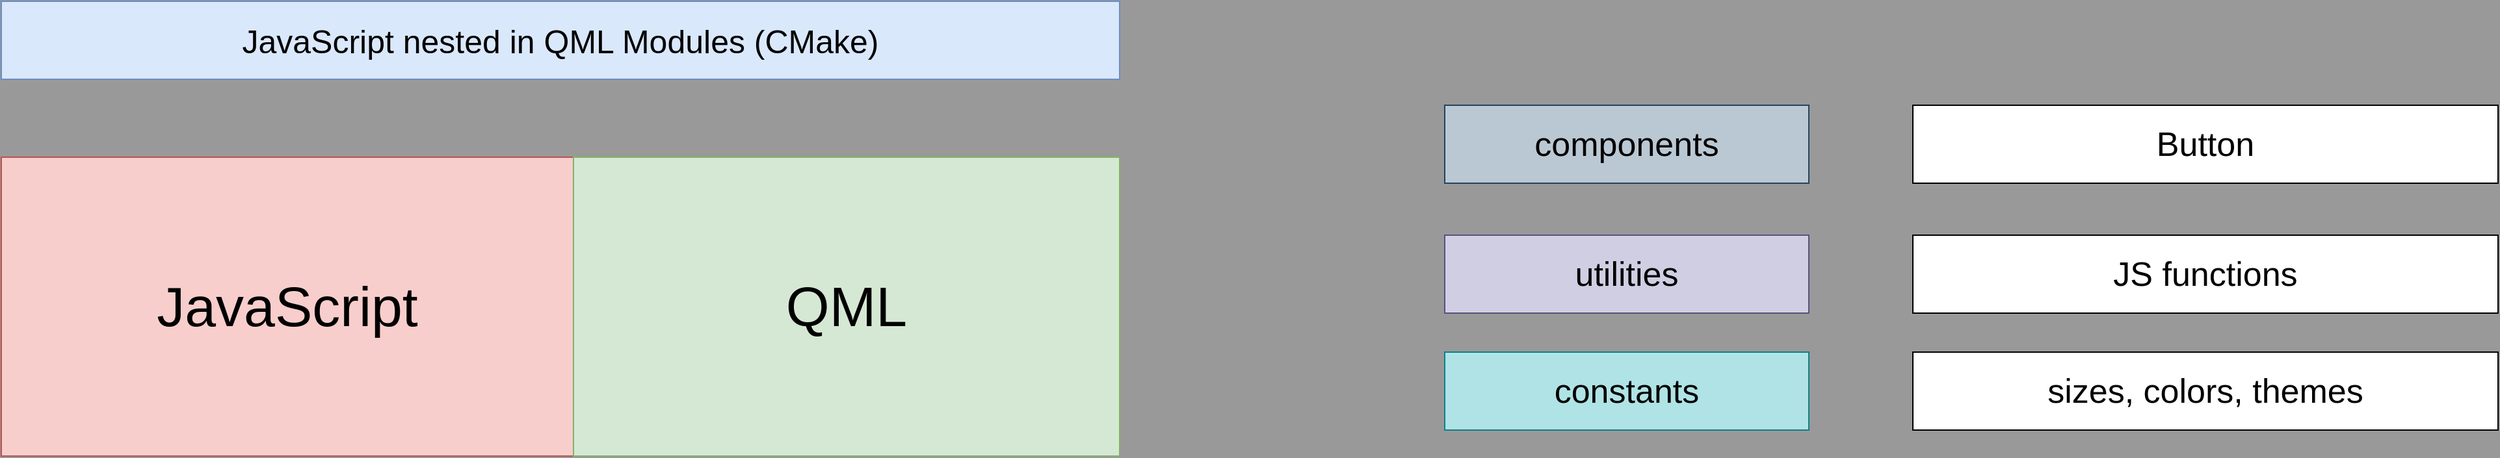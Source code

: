 <mxfile version="21.2.8" type="device">
  <diagram name="Page-1" id="2XWkQP5S-hDbL94sL5Vg">
    <mxGraphModel dx="2058" dy="1180" grid="1" gridSize="10" guides="1" tooltips="1" connect="1" arrows="1" fold="1" page="1" pageScale="1" pageWidth="3300" pageHeight="4681" background="#999999" math="0" shadow="0">
      <root>
        <mxCell id="0" />
        <mxCell id="1" parent="0" />
        <mxCell id="APLwThIm-aDqV8bCMrbt-1" value="JavaScript nested in QML Modules (CMake)" style="rounded=0;whiteSpace=wrap;html=1;fontSize=25;fillColor=#dae8fc;strokeColor=#6c8ebf;" parent="1" vertex="1">
          <mxGeometry x="1190" y="260" width="860" height="60" as="geometry" />
        </mxCell>
        <mxCell id="AgI4lJf8-Eyjv56uBOGG-1" value="JavaScript" style="rounded=0;whiteSpace=wrap;html=1;fontSize=43;fillColor=#f8cecc;strokeColor=#b85450;" parent="1" vertex="1">
          <mxGeometry x="1190" y="380" width="440" height="230" as="geometry" />
        </mxCell>
        <mxCell id="AgI4lJf8-Eyjv56uBOGG-2" value="QML" style="rounded=0;whiteSpace=wrap;html=1;fontSize=43;fillColor=#d5e8d4;strokeColor=#82b366;" parent="1" vertex="1">
          <mxGeometry x="1630" y="380" width="420" height="230" as="geometry" />
        </mxCell>
        <mxCell id="KW_APl7xmqNeMr_W1B6V-1" value="components" style="rounded=0;whiteSpace=wrap;html=1;fontSize=26;fillColor=#bac8d3;strokeColor=#23445d;" vertex="1" parent="1">
          <mxGeometry x="2300" y="340" width="280" height="60" as="geometry" />
        </mxCell>
        <mxCell id="KW_APl7xmqNeMr_W1B6V-2" value="utilities" style="rounded=0;whiteSpace=wrap;html=1;fontSize=26;fillColor=#d0cee2;strokeColor=#56517e;" vertex="1" parent="1">
          <mxGeometry x="2300" y="440" width="280" height="60" as="geometry" />
        </mxCell>
        <mxCell id="KW_APl7xmqNeMr_W1B6V-3" value="constants" style="rounded=0;whiteSpace=wrap;html=1;fontSize=26;fillColor=#b0e3e6;strokeColor=#0e8088;" vertex="1" parent="1">
          <mxGeometry x="2300" y="530" width="280" height="60" as="geometry" />
        </mxCell>
        <mxCell id="KW_APl7xmqNeMr_W1B6V-4" value="Button" style="rounded=0;whiteSpace=wrap;html=1;fontSize=26;" vertex="1" parent="1">
          <mxGeometry x="2660" y="340" width="450" height="60" as="geometry" />
        </mxCell>
        <mxCell id="KW_APl7xmqNeMr_W1B6V-5" value="JS functions" style="rounded=0;whiteSpace=wrap;html=1;fontSize=26;" vertex="1" parent="1">
          <mxGeometry x="2660" y="440" width="450" height="60" as="geometry" />
        </mxCell>
        <mxCell id="KW_APl7xmqNeMr_W1B6V-6" value="sizes, colors, themes" style="rounded=0;whiteSpace=wrap;html=1;fontSize=26;" vertex="1" parent="1">
          <mxGeometry x="2660" y="530" width="450" height="60" as="geometry" />
        </mxCell>
      </root>
    </mxGraphModel>
  </diagram>
</mxfile>
